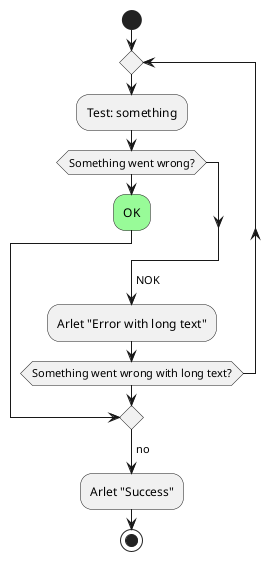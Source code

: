 @startuml

start
    repeat
        :Test: something;
        if (Something went wrong?)
            #palegreen:OK;
            break
        endif
        ->NOK;
        :Arlet "Error with long text";
    repeat while (Something went wrong with long text?)
      ->no;
      :Arlet "Success";
stop

@enduml
